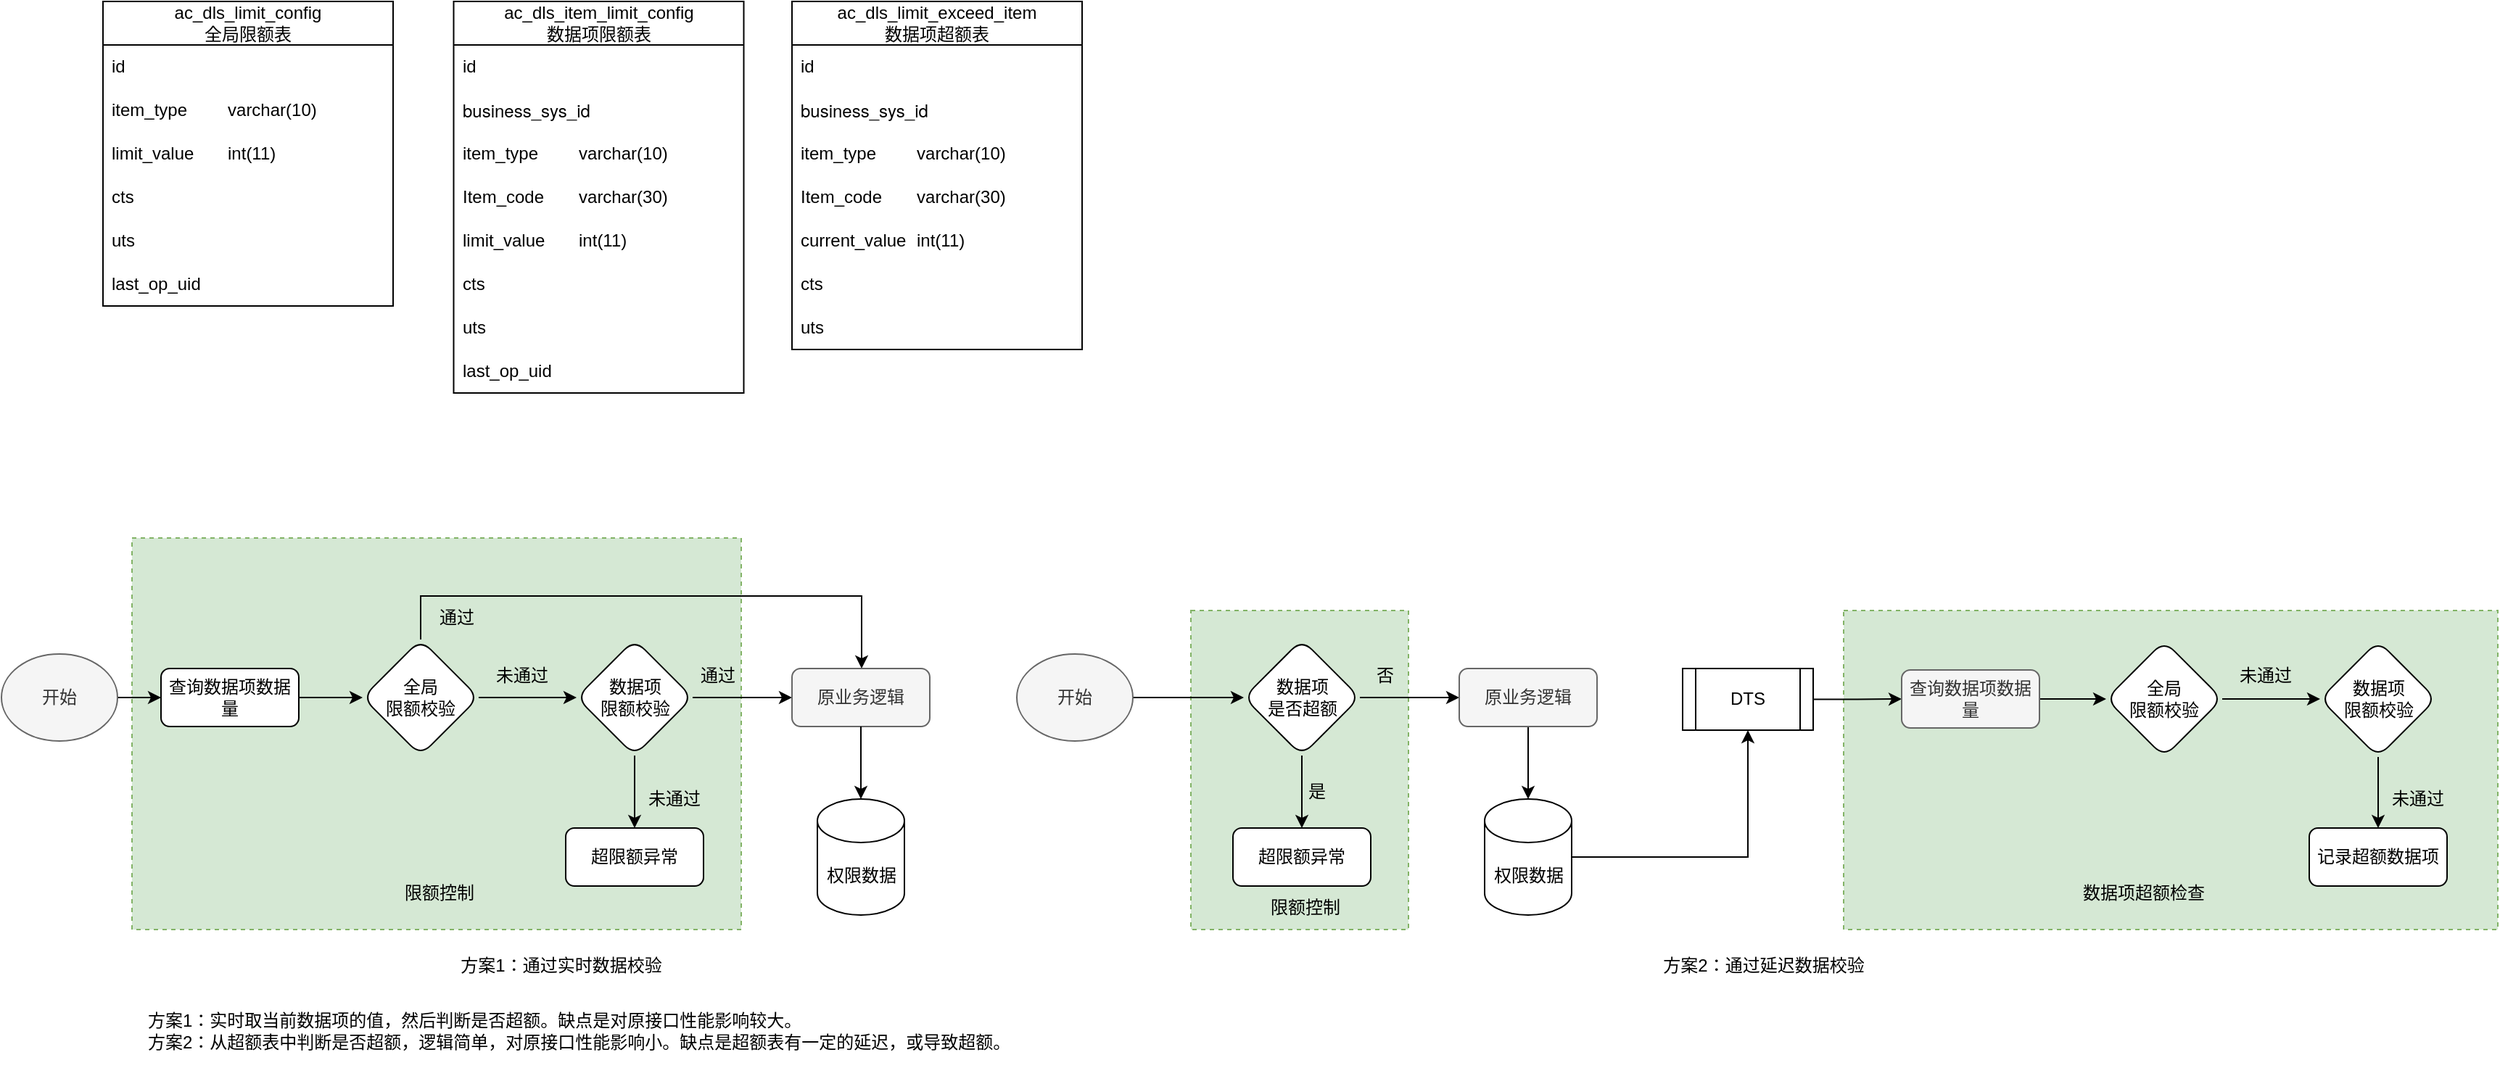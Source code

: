 <mxfile version="24.8.3">
  <diagram name="Page-1" id="qohc_eT8_qNwHsb9JeMf">
    <mxGraphModel dx="2133" dy="835" grid="1" gridSize="10" guides="1" tooltips="1" connect="1" arrows="1" fold="1" page="1" pageScale="1" pageWidth="827" pageHeight="1169" math="0" shadow="0">
      <root>
        <mxCell id="0" />
        <mxCell id="1" parent="0" />
        <mxCell id="C_T3ahLcrMBN9of1P4-y-82" value="" style="rounded=0;whiteSpace=wrap;html=1;dashed=1;fillColor=#d5e8d4;strokeColor=#82b366;" parent="1" vertex="1">
          <mxGeometry x="1220" y="440" width="451" height="220" as="geometry" />
        </mxCell>
        <mxCell id="C_T3ahLcrMBN9of1P4-y-43" value="" style="rounded=0;whiteSpace=wrap;html=1;dashed=1;fillColor=#d5e8d4;strokeColor=#82b366;" parent="1" vertex="1">
          <mxGeometry x="40" y="390" width="420" height="270" as="geometry" />
        </mxCell>
        <mxCell id="C_T3ahLcrMBN9of1P4-y-5" value="ac_dls_item_limit_config&lt;br&gt;数据项限额表" style="swimlane;fontStyle=0;childLayout=stackLayout;horizontal=1;startSize=30;horizontalStack=0;resizeParent=1;resizeParentMax=0;resizeLast=0;collapsible=1;marginBottom=0;whiteSpace=wrap;html=1;" parent="1" vertex="1">
          <mxGeometry x="261.75" y="20" width="200" height="270" as="geometry">
            <mxRectangle x="274" y="270" width="60" height="30" as="alternateBounds" />
          </mxGeometry>
        </mxCell>
        <mxCell id="C_T3ahLcrMBN9of1P4-y-6" value="id" style="text;strokeColor=none;fillColor=none;align=left;verticalAlign=middle;spacingLeft=4;spacingRight=4;overflow=hidden;points=[[0,0.5],[1,0.5]];portConstraint=eastwest;rotatable=0;whiteSpace=wrap;html=1;" parent="C_T3ahLcrMBN9of1P4-y-5" vertex="1">
          <mxGeometry y="30" width="200" height="30" as="geometry" />
        </mxCell>
        <mxCell id="C_T3ahLcrMBN9of1P4-y-27" value="&lt;span style=&quot;font-family: &amp;quot;Helvetica Neue&amp;quot;, Helvetica, Arial, &amp;quot;PingFang SC&amp;quot;, &amp;quot;Heiti SC&amp;quot;, &amp;quot;Hiragino Sans GB&amp;quot;, &amp;quot;Microsoft YaHei&amp;quot;, sans-serif;&quot;&gt;business_sys_id&lt;/span&gt;" style="text;strokeColor=none;fillColor=none;align=left;verticalAlign=middle;spacingLeft=4;spacingRight=4;overflow=hidden;points=[[0,0.5],[1,0.5]];portConstraint=eastwest;rotatable=0;whiteSpace=wrap;html=1;" parent="C_T3ahLcrMBN9of1P4-y-5" vertex="1">
          <mxGeometry y="60" width="200" height="30" as="geometry" />
        </mxCell>
        <mxCell id="C_T3ahLcrMBN9of1P4-y-7" value="item_type&lt;span style=&quot;white-space: pre;&quot;&gt;&#x9;&lt;/span&gt;varchar(10)" style="text;strokeColor=none;fillColor=none;align=left;verticalAlign=middle;spacingLeft=4;spacingRight=4;overflow=hidden;points=[[0,0.5],[1,0.5]];portConstraint=eastwest;rotatable=0;whiteSpace=wrap;html=1;" parent="C_T3ahLcrMBN9of1P4-y-5" vertex="1">
          <mxGeometry y="90" width="200" height="30" as="geometry" />
        </mxCell>
        <mxCell id="C_T3ahLcrMBN9of1P4-y-8" value="Item_code&lt;span style=&quot;white-space: pre;&quot;&gt;&#x9;&lt;/span&gt;varchar(30)" style="text;strokeColor=none;fillColor=none;align=left;verticalAlign=middle;spacingLeft=4;spacingRight=4;overflow=hidden;points=[[0,0.5],[1,0.5]];portConstraint=eastwest;rotatable=0;whiteSpace=wrap;html=1;" parent="C_T3ahLcrMBN9of1P4-y-5" vertex="1">
          <mxGeometry y="120" width="200" height="30" as="geometry" />
        </mxCell>
        <mxCell id="C_T3ahLcrMBN9of1P4-y-9" value="limit_value&lt;span style=&quot;white-space: pre;&quot;&gt;&#x9;&lt;/span&gt;int(11)" style="text;strokeColor=none;fillColor=none;align=left;verticalAlign=middle;spacingLeft=4;spacingRight=4;overflow=hidden;points=[[0,0.5],[1,0.5]];portConstraint=eastwest;rotatable=0;whiteSpace=wrap;html=1;" parent="C_T3ahLcrMBN9of1P4-y-5" vertex="1">
          <mxGeometry y="150" width="200" height="30" as="geometry" />
        </mxCell>
        <mxCell id="C_T3ahLcrMBN9of1P4-y-10" value="cts" style="text;strokeColor=none;fillColor=none;align=left;verticalAlign=middle;spacingLeft=4;spacingRight=4;overflow=hidden;points=[[0,0.5],[1,0.5]];portConstraint=eastwest;rotatable=0;whiteSpace=wrap;html=1;" parent="C_T3ahLcrMBN9of1P4-y-5" vertex="1">
          <mxGeometry y="180" width="200" height="30" as="geometry" />
        </mxCell>
        <mxCell id="C_T3ahLcrMBN9of1P4-y-11" value="uts" style="text;strokeColor=none;fillColor=none;align=left;verticalAlign=middle;spacingLeft=4;spacingRight=4;overflow=hidden;points=[[0,0.5],[1,0.5]];portConstraint=eastwest;rotatable=0;whiteSpace=wrap;html=1;" parent="C_T3ahLcrMBN9of1P4-y-5" vertex="1">
          <mxGeometry y="210" width="200" height="30" as="geometry" />
        </mxCell>
        <mxCell id="C_T3ahLcrMBN9of1P4-y-12" value="last_op_uid" style="text;strokeColor=none;fillColor=none;align=left;verticalAlign=middle;spacingLeft=4;spacingRight=4;overflow=hidden;points=[[0,0.5],[1,0.5]];portConstraint=eastwest;rotatable=0;whiteSpace=wrap;html=1;" parent="C_T3ahLcrMBN9of1P4-y-5" vertex="1">
          <mxGeometry y="240" width="200" height="30" as="geometry" />
        </mxCell>
        <mxCell id="C_T3ahLcrMBN9of1P4-y-13" value="ac_dls_limit_config&lt;br&gt;全局限额表" style="swimlane;fontStyle=0;childLayout=stackLayout;horizontal=1;startSize=30;horizontalStack=0;resizeParent=1;resizeParentMax=0;resizeLast=0;collapsible=1;marginBottom=0;whiteSpace=wrap;html=1;" parent="1" vertex="1">
          <mxGeometry x="20" y="20" width="200" height="210" as="geometry">
            <mxRectangle x="274" y="270" width="60" height="30" as="alternateBounds" />
          </mxGeometry>
        </mxCell>
        <mxCell id="C_T3ahLcrMBN9of1P4-y-14" value="id" style="text;strokeColor=none;fillColor=none;align=left;verticalAlign=middle;spacingLeft=4;spacingRight=4;overflow=hidden;points=[[0,0.5],[1,0.5]];portConstraint=eastwest;rotatable=0;whiteSpace=wrap;html=1;" parent="C_T3ahLcrMBN9of1P4-y-13" vertex="1">
          <mxGeometry y="30" width="200" height="30" as="geometry" />
        </mxCell>
        <mxCell id="C_T3ahLcrMBN9of1P4-y-15" value="item_type&lt;span style=&quot;white-space: pre;&quot;&gt;&#x9;&lt;/span&gt;varchar(10)" style="text;strokeColor=none;fillColor=none;align=left;verticalAlign=middle;spacingLeft=4;spacingRight=4;overflow=hidden;points=[[0,0.5],[1,0.5]];portConstraint=eastwest;rotatable=0;whiteSpace=wrap;html=1;" parent="C_T3ahLcrMBN9of1P4-y-13" vertex="1">
          <mxGeometry y="60" width="200" height="30" as="geometry" />
        </mxCell>
        <mxCell id="C_T3ahLcrMBN9of1P4-y-17" value="limit_value&lt;span style=&quot;white-space: pre;&quot;&gt;&#x9;&lt;/span&gt;int(11)" style="text;strokeColor=none;fillColor=none;align=left;verticalAlign=middle;spacingLeft=4;spacingRight=4;overflow=hidden;points=[[0,0.5],[1,0.5]];portConstraint=eastwest;rotatable=0;whiteSpace=wrap;html=1;" parent="C_T3ahLcrMBN9of1P4-y-13" vertex="1">
          <mxGeometry y="90" width="200" height="30" as="geometry" />
        </mxCell>
        <mxCell id="C_T3ahLcrMBN9of1P4-y-18" value="cts" style="text;strokeColor=none;fillColor=none;align=left;verticalAlign=middle;spacingLeft=4;spacingRight=4;overflow=hidden;points=[[0,0.5],[1,0.5]];portConstraint=eastwest;rotatable=0;whiteSpace=wrap;html=1;" parent="C_T3ahLcrMBN9of1P4-y-13" vertex="1">
          <mxGeometry y="120" width="200" height="30" as="geometry" />
        </mxCell>
        <mxCell id="C_T3ahLcrMBN9of1P4-y-19" value="uts" style="text;strokeColor=none;fillColor=none;align=left;verticalAlign=middle;spacingLeft=4;spacingRight=4;overflow=hidden;points=[[0,0.5],[1,0.5]];portConstraint=eastwest;rotatable=0;whiteSpace=wrap;html=1;" parent="C_T3ahLcrMBN9of1P4-y-13" vertex="1">
          <mxGeometry y="150" width="200" height="30" as="geometry" />
        </mxCell>
        <mxCell id="C_T3ahLcrMBN9of1P4-y-20" value="last_op_uid" style="text;strokeColor=none;fillColor=none;align=left;verticalAlign=middle;spacingLeft=4;spacingRight=4;overflow=hidden;points=[[0,0.5],[1,0.5]];portConstraint=eastwest;rotatable=0;whiteSpace=wrap;html=1;" parent="C_T3ahLcrMBN9of1P4-y-13" vertex="1">
          <mxGeometry y="180" width="200" height="30" as="geometry" />
        </mxCell>
        <mxCell id="C_T3ahLcrMBN9of1P4-y-26" value="" style="edgeStyle=orthogonalEdgeStyle;rounded=0;orthogonalLoop=1;jettySize=auto;html=1;" parent="1" source="C_T3ahLcrMBN9of1P4-y-23" target="C_T3ahLcrMBN9of1P4-y-25" edge="1">
          <mxGeometry relative="1" as="geometry" />
        </mxCell>
        <mxCell id="C_T3ahLcrMBN9of1P4-y-29" value="" style="edgeStyle=orthogonalEdgeStyle;rounded=0;orthogonalLoop=1;jettySize=auto;html=1;" parent="1" source="C_T3ahLcrMBN9of1P4-y-23" target="C_T3ahLcrMBN9of1P4-y-28" edge="1">
          <mxGeometry relative="1" as="geometry">
            <Array as="points">
              <mxPoint x="239" y="430" />
              <mxPoint x="543" y="430" />
            </Array>
          </mxGeometry>
        </mxCell>
        <mxCell id="C_T3ahLcrMBN9of1P4-y-23" value="全局&lt;br&gt;限额校验" style="rhombus;whiteSpace=wrap;html=1;rounded=1;" parent="1" vertex="1">
          <mxGeometry x="199" y="460" width="80" height="80" as="geometry" />
        </mxCell>
        <mxCell id="C_T3ahLcrMBN9of1P4-y-31" style="edgeStyle=orthogonalEdgeStyle;rounded=0;orthogonalLoop=1;jettySize=auto;html=1;" parent="1" source="C_T3ahLcrMBN9of1P4-y-25" target="C_T3ahLcrMBN9of1P4-y-28" edge="1">
          <mxGeometry relative="1" as="geometry" />
        </mxCell>
        <mxCell id="C_T3ahLcrMBN9of1P4-y-35" style="edgeStyle=orthogonalEdgeStyle;rounded=0;orthogonalLoop=1;jettySize=auto;html=1;" parent="1" source="C_T3ahLcrMBN9of1P4-y-25" target="C_T3ahLcrMBN9of1P4-y-34" edge="1">
          <mxGeometry relative="1" as="geometry" />
        </mxCell>
        <mxCell id="C_T3ahLcrMBN9of1P4-y-25" value="数据项&lt;br&gt;限额校验" style="rhombus;whiteSpace=wrap;html=1;rounded=1;" parent="1" vertex="1">
          <mxGeometry x="346.5" y="460" width="80" height="80" as="geometry" />
        </mxCell>
        <mxCell id="C_T3ahLcrMBN9of1P4-y-28" value="原业务逻辑" style="whiteSpace=wrap;html=1;rounded=1;fillColor=#f5f5f5;strokeColor=#666666;fontColor=#333333;" parent="1" vertex="1">
          <mxGeometry x="495" y="480" width="95" height="40" as="geometry" />
        </mxCell>
        <mxCell id="C_T3ahLcrMBN9of1P4-y-34" value="超限额异常" style="whiteSpace=wrap;html=1;rounded=1;" parent="1" vertex="1">
          <mxGeometry x="339" y="590" width="95" height="40" as="geometry" />
        </mxCell>
        <mxCell id="C_T3ahLcrMBN9of1P4-y-37" value="通过" style="text;html=1;align=center;verticalAlign=middle;whiteSpace=wrap;rounded=0;" parent="1" vertex="1">
          <mxGeometry x="233.5" y="430" width="60" height="30" as="geometry" />
        </mxCell>
        <mxCell id="C_T3ahLcrMBN9of1P4-y-38" value="通过" style="text;html=1;align=center;verticalAlign=middle;whiteSpace=wrap;rounded=0;" parent="1" vertex="1">
          <mxGeometry x="414" y="470" width="60" height="30" as="geometry" />
        </mxCell>
        <mxCell id="C_T3ahLcrMBN9of1P4-y-39" value="未通过" style="text;html=1;align=center;verticalAlign=middle;whiteSpace=wrap;rounded=0;" parent="1" vertex="1">
          <mxGeometry x="384" y="555" width="60" height="30" as="geometry" />
        </mxCell>
        <mxCell id="C_T3ahLcrMBN9of1P4-y-40" value="未通过" style="text;html=1;align=center;verticalAlign=middle;whiteSpace=wrap;rounded=0;" parent="1" vertex="1">
          <mxGeometry x="279" y="470" width="60" height="30" as="geometry" />
        </mxCell>
        <mxCell id="C_T3ahLcrMBN9of1P4-y-42" style="edgeStyle=orthogonalEdgeStyle;rounded=0;orthogonalLoop=1;jettySize=auto;html=1;" parent="1" source="C_T3ahLcrMBN9of1P4-y-41" target="o633ZoS6AJ5Oe4X6fH7--11" edge="1">
          <mxGeometry relative="1" as="geometry" />
        </mxCell>
        <mxCell id="C_T3ahLcrMBN9of1P4-y-41" value="开始" style="ellipse;whiteSpace=wrap;html=1;fillColor=#f5f5f5;strokeColor=#666666;fontColor=#333333;" parent="1" vertex="1">
          <mxGeometry x="-50" y="470" width="80" height="60" as="geometry" />
        </mxCell>
        <mxCell id="C_T3ahLcrMBN9of1P4-y-44" value="限额控制" style="text;html=1;align=center;verticalAlign=middle;whiteSpace=wrap;rounded=0;" parent="1" vertex="1">
          <mxGeometry x="210" y="620" width="83.5" height="30" as="geometry" />
        </mxCell>
        <mxCell id="C_T3ahLcrMBN9of1P4-y-45" value="ac_dls_limit_exceed_item&lt;br&gt;数据项超额表" style="swimlane;fontStyle=0;childLayout=stackLayout;horizontal=1;startSize=30;horizontalStack=0;resizeParent=1;resizeParentMax=0;resizeLast=0;collapsible=1;marginBottom=0;whiteSpace=wrap;html=1;" parent="1" vertex="1">
          <mxGeometry x="495" y="20" width="200" height="240" as="geometry">
            <mxRectangle x="274" y="270" width="60" height="30" as="alternateBounds" />
          </mxGeometry>
        </mxCell>
        <mxCell id="C_T3ahLcrMBN9of1P4-y-46" value="id" style="text;strokeColor=none;fillColor=none;align=left;verticalAlign=middle;spacingLeft=4;spacingRight=4;overflow=hidden;points=[[0,0.5],[1,0.5]];portConstraint=eastwest;rotatable=0;whiteSpace=wrap;html=1;" parent="C_T3ahLcrMBN9of1P4-y-45" vertex="1">
          <mxGeometry y="30" width="200" height="30" as="geometry" />
        </mxCell>
        <mxCell id="C_T3ahLcrMBN9of1P4-y-47" value="&lt;span style=&quot;font-family: &amp;quot;Helvetica Neue&amp;quot;, Helvetica, Arial, &amp;quot;PingFang SC&amp;quot;, &amp;quot;Heiti SC&amp;quot;, &amp;quot;Hiragino Sans GB&amp;quot;, &amp;quot;Microsoft YaHei&amp;quot;, sans-serif;&quot;&gt;business_sys_id&lt;/span&gt;" style="text;strokeColor=none;fillColor=none;align=left;verticalAlign=middle;spacingLeft=4;spacingRight=4;overflow=hidden;points=[[0,0.5],[1,0.5]];portConstraint=eastwest;rotatable=0;whiteSpace=wrap;html=1;" parent="C_T3ahLcrMBN9of1P4-y-45" vertex="1">
          <mxGeometry y="60" width="200" height="30" as="geometry" />
        </mxCell>
        <mxCell id="C_T3ahLcrMBN9of1P4-y-48" value="item_type&lt;span style=&quot;white-space: pre;&quot;&gt;&#x9;&lt;/span&gt;varchar(10)" style="text;strokeColor=none;fillColor=none;align=left;verticalAlign=middle;spacingLeft=4;spacingRight=4;overflow=hidden;points=[[0,0.5],[1,0.5]];portConstraint=eastwest;rotatable=0;whiteSpace=wrap;html=1;" parent="C_T3ahLcrMBN9of1P4-y-45" vertex="1">
          <mxGeometry y="90" width="200" height="30" as="geometry" />
        </mxCell>
        <mxCell id="C_T3ahLcrMBN9of1P4-y-49" value="Item_code&lt;span style=&quot;white-space: pre;&quot;&gt;&#x9;&lt;/span&gt;varchar(30)" style="text;strokeColor=none;fillColor=none;align=left;verticalAlign=middle;spacingLeft=4;spacingRight=4;overflow=hidden;points=[[0,0.5],[1,0.5]];portConstraint=eastwest;rotatable=0;whiteSpace=wrap;html=1;" parent="C_T3ahLcrMBN9of1P4-y-45" vertex="1">
          <mxGeometry y="120" width="200" height="30" as="geometry" />
        </mxCell>
        <mxCell id="C_T3ahLcrMBN9of1P4-y-50" value="current_value&lt;span style=&quot;white-space: pre;&quot;&gt;&#x9;&lt;/span&gt;int(11)" style="text;strokeColor=none;fillColor=none;align=left;verticalAlign=middle;spacingLeft=4;spacingRight=4;overflow=hidden;points=[[0,0.5],[1,0.5]];portConstraint=eastwest;rotatable=0;whiteSpace=wrap;html=1;" parent="C_T3ahLcrMBN9of1P4-y-45" vertex="1">
          <mxGeometry y="150" width="200" height="30" as="geometry" />
        </mxCell>
        <mxCell id="C_T3ahLcrMBN9of1P4-y-51" value="cts" style="text;strokeColor=none;fillColor=none;align=left;verticalAlign=middle;spacingLeft=4;spacingRight=4;overflow=hidden;points=[[0,0.5],[1,0.5]];portConstraint=eastwest;rotatable=0;whiteSpace=wrap;html=1;" parent="C_T3ahLcrMBN9of1P4-y-45" vertex="1">
          <mxGeometry y="180" width="200" height="30" as="geometry" />
        </mxCell>
        <mxCell id="C_T3ahLcrMBN9of1P4-y-52" value="uts" style="text;strokeColor=none;fillColor=none;align=left;verticalAlign=middle;spacingLeft=4;spacingRight=4;overflow=hidden;points=[[0,0.5],[1,0.5]];portConstraint=eastwest;rotatable=0;whiteSpace=wrap;html=1;" parent="C_T3ahLcrMBN9of1P4-y-45" vertex="1">
          <mxGeometry y="210" width="200" height="30" as="geometry" />
        </mxCell>
        <mxCell id="C_T3ahLcrMBN9of1P4-y-54" value="" style="rounded=0;whiteSpace=wrap;html=1;dashed=1;fillColor=#d5e8d4;strokeColor=#82b366;" parent="1" vertex="1">
          <mxGeometry x="770" y="440" width="150" height="220" as="geometry" />
        </mxCell>
        <mxCell id="C_T3ahLcrMBN9of1P4-y-58" style="edgeStyle=orthogonalEdgeStyle;rounded=0;orthogonalLoop=1;jettySize=auto;html=1;" parent="1" source="C_T3ahLcrMBN9of1P4-y-60" target="C_T3ahLcrMBN9of1P4-y-61" edge="1">
          <mxGeometry relative="1" as="geometry" />
        </mxCell>
        <mxCell id="C_T3ahLcrMBN9of1P4-y-59" style="edgeStyle=orthogonalEdgeStyle;rounded=0;orthogonalLoop=1;jettySize=auto;html=1;" parent="1" source="C_T3ahLcrMBN9of1P4-y-60" target="C_T3ahLcrMBN9of1P4-y-62" edge="1">
          <mxGeometry relative="1" as="geometry" />
        </mxCell>
        <mxCell id="C_T3ahLcrMBN9of1P4-y-60" value="数据项&lt;br&gt;是否超额" style="rhombus;whiteSpace=wrap;html=1;rounded=1;" parent="1" vertex="1">
          <mxGeometry x="806.5" y="460" width="80" height="80" as="geometry" />
        </mxCell>
        <mxCell id="C_T3ahLcrMBN9of1P4-y-74" style="edgeStyle=orthogonalEdgeStyle;rounded=0;orthogonalLoop=1;jettySize=auto;html=1;" parent="1" source="C_T3ahLcrMBN9of1P4-y-61" target="C_T3ahLcrMBN9of1P4-y-73" edge="1">
          <mxGeometry relative="1" as="geometry" />
        </mxCell>
        <mxCell id="C_T3ahLcrMBN9of1P4-y-61" value="原业务逻辑" style="whiteSpace=wrap;html=1;rounded=1;fillColor=#f5f5f5;strokeColor=#666666;fontColor=#333333;" parent="1" vertex="1">
          <mxGeometry x="955" y="480" width="95" height="40" as="geometry" />
        </mxCell>
        <mxCell id="C_T3ahLcrMBN9of1P4-y-62" value="超限额异常" style="whiteSpace=wrap;html=1;rounded=1;" parent="1" vertex="1">
          <mxGeometry x="799" y="590" width="95" height="40" as="geometry" />
        </mxCell>
        <mxCell id="C_T3ahLcrMBN9of1P4-y-64" value="否" style="text;html=1;align=center;verticalAlign=middle;whiteSpace=wrap;rounded=0;" parent="1" vertex="1">
          <mxGeometry x="874" y="470" width="60" height="30" as="geometry" />
        </mxCell>
        <mxCell id="C_T3ahLcrMBN9of1P4-y-65" value="是" style="text;html=1;align=center;verticalAlign=middle;whiteSpace=wrap;rounded=0;" parent="1" vertex="1">
          <mxGeometry x="827.25" y="550" width="60" height="30" as="geometry" />
        </mxCell>
        <mxCell id="C_T3ahLcrMBN9of1P4-y-67" style="edgeStyle=orthogonalEdgeStyle;rounded=0;orthogonalLoop=1;jettySize=auto;html=1;" parent="1" source="C_T3ahLcrMBN9of1P4-y-68" target="C_T3ahLcrMBN9of1P4-y-60" edge="1">
          <mxGeometry relative="1" as="geometry">
            <mxPoint x="659" y="500" as="targetPoint" />
          </mxGeometry>
        </mxCell>
        <mxCell id="C_T3ahLcrMBN9of1P4-y-68" value="开始" style="ellipse;whiteSpace=wrap;html=1;fillColor=#f5f5f5;strokeColor=#666666;fontColor=#333333;" parent="1" vertex="1">
          <mxGeometry x="650" y="470" width="80" height="60" as="geometry" />
        </mxCell>
        <mxCell id="C_T3ahLcrMBN9of1P4-y-70" value="方案1：通过实时数据校验" style="text;html=1;align=center;verticalAlign=middle;whiteSpace=wrap;rounded=0;" parent="1" vertex="1">
          <mxGeometry x="261.75" y="670" width="148.25" height="30" as="geometry" />
        </mxCell>
        <mxCell id="C_T3ahLcrMBN9of1P4-y-71" value="方案2：通过延迟数据校验" style="text;html=1;align=center;verticalAlign=middle;whiteSpace=wrap;rounded=0;" parent="1" vertex="1">
          <mxGeometry x="1080" y="670" width="170" height="30" as="geometry" />
        </mxCell>
        <mxCell id="C_T3ahLcrMBN9of1P4-y-72" value="方案1：实时取当前数据项的值，然后判断是否超额。缺点是对原接口性能影响较大。&lt;br&gt;方案2：从超额表中判断是否超额，逻辑简单，对原接口性能影响小。缺点是超额表有一定的延迟，或导致超额。" style="text;html=1;align=left;verticalAlign=middle;whiteSpace=wrap;rounded=0;" parent="1" vertex="1">
          <mxGeometry x="48.5" y="700" width="611.5" height="60" as="geometry" />
        </mxCell>
        <mxCell id="C_T3ahLcrMBN9of1P4-y-76" value="" style="edgeStyle=orthogonalEdgeStyle;rounded=0;orthogonalLoop=1;jettySize=auto;html=1;" parent="1" source="C_T3ahLcrMBN9of1P4-y-73" target="C_T3ahLcrMBN9of1P4-y-75" edge="1">
          <mxGeometry relative="1" as="geometry" />
        </mxCell>
        <mxCell id="C_T3ahLcrMBN9of1P4-y-73" value="权限数据" style="shape=cylinder3;whiteSpace=wrap;html=1;boundedLbl=1;backgroundOutline=1;size=15;" parent="1" vertex="1">
          <mxGeometry x="972.5" y="570" width="60" height="80" as="geometry" />
        </mxCell>
        <mxCell id="C_T3ahLcrMBN9of1P4-y-95" style="edgeStyle=orthogonalEdgeStyle;rounded=0;orthogonalLoop=1;jettySize=auto;html=1;" parent="1" source="o633ZoS6AJ5Oe4X6fH7--13" target="C_T3ahLcrMBN9of1P4-y-88" edge="1">
          <mxGeometry relative="1" as="geometry">
            <mxPoint x="1340" y="501.3" as="sourcePoint" />
          </mxGeometry>
        </mxCell>
        <mxCell id="o633ZoS6AJ5Oe4X6fH7--14" style="edgeStyle=orthogonalEdgeStyle;rounded=0;orthogonalLoop=1;jettySize=auto;html=1;" edge="1" parent="1" source="C_T3ahLcrMBN9of1P4-y-75" target="o633ZoS6AJ5Oe4X6fH7--13">
          <mxGeometry relative="1" as="geometry" />
        </mxCell>
        <mxCell id="C_T3ahLcrMBN9of1P4-y-75" value="DTS" style="shape=process;whiteSpace=wrap;html=1;backgroundOutline=1;" parent="1" vertex="1">
          <mxGeometry x="1109" y="480" width="90" height="42.5" as="geometry" />
        </mxCell>
        <mxCell id="C_T3ahLcrMBN9of1P4-y-84" value="限额控制" style="text;html=1;align=center;verticalAlign=middle;whiteSpace=wrap;rounded=0;" parent="1" vertex="1">
          <mxGeometry x="806.5" y="630" width="83.5" height="30" as="geometry" />
        </mxCell>
        <mxCell id="C_T3ahLcrMBN9of1P4-y-85" value="数据项超额检查" style="text;html=1;align=center;verticalAlign=middle;whiteSpace=wrap;rounded=0;" parent="1" vertex="1">
          <mxGeometry x="1382" y="620" width="90" height="30" as="geometry" />
        </mxCell>
        <mxCell id="C_T3ahLcrMBN9of1P4-y-86" value="权限数据" style="shape=cylinder3;whiteSpace=wrap;html=1;boundedLbl=1;backgroundOutline=1;size=15;" parent="1" vertex="1">
          <mxGeometry x="512.5" y="570" width="60" height="80" as="geometry" />
        </mxCell>
        <mxCell id="C_T3ahLcrMBN9of1P4-y-87" style="edgeStyle=orthogonalEdgeStyle;rounded=0;orthogonalLoop=1;jettySize=auto;html=1;entryX=0.5;entryY=0;entryDx=0;entryDy=0;entryPerimeter=0;" parent="1" source="C_T3ahLcrMBN9of1P4-y-28" target="C_T3ahLcrMBN9of1P4-y-86" edge="1">
          <mxGeometry relative="1" as="geometry" />
        </mxCell>
        <mxCell id="C_T3ahLcrMBN9of1P4-y-93" style="edgeStyle=orthogonalEdgeStyle;rounded=0;orthogonalLoop=1;jettySize=auto;html=1;" parent="1" source="C_T3ahLcrMBN9of1P4-y-88" target="C_T3ahLcrMBN9of1P4-y-89" edge="1">
          <mxGeometry relative="1" as="geometry" />
        </mxCell>
        <mxCell id="C_T3ahLcrMBN9of1P4-y-88" value="全局&lt;br&gt;限额校验" style="rhombus;whiteSpace=wrap;html=1;rounded=1;" parent="1" vertex="1">
          <mxGeometry x="1401" y="461" width="80" height="80" as="geometry" />
        </mxCell>
        <mxCell id="C_T3ahLcrMBN9of1P4-y-94" style="edgeStyle=orthogonalEdgeStyle;rounded=0;orthogonalLoop=1;jettySize=auto;html=1;" parent="1" source="C_T3ahLcrMBN9of1P4-y-89" target="C_T3ahLcrMBN9of1P4-y-90" edge="1">
          <mxGeometry relative="1" as="geometry" />
        </mxCell>
        <mxCell id="C_T3ahLcrMBN9of1P4-y-89" value="数据项&lt;br&gt;限额校验" style="rhombus;whiteSpace=wrap;html=1;rounded=1;" parent="1" vertex="1">
          <mxGeometry x="1548.5" y="461" width="80" height="80" as="geometry" />
        </mxCell>
        <mxCell id="C_T3ahLcrMBN9of1P4-y-90" value="记录超额数据项" style="whiteSpace=wrap;html=1;rounded=1;" parent="1" vertex="1">
          <mxGeometry x="1541" y="590" width="95" height="40" as="geometry" />
        </mxCell>
        <mxCell id="C_T3ahLcrMBN9of1P4-y-91" value="未通过" style="text;html=1;align=center;verticalAlign=middle;whiteSpace=wrap;rounded=0;" parent="1" vertex="1">
          <mxGeometry x="1586" y="555" width="60" height="30" as="geometry" />
        </mxCell>
        <mxCell id="C_T3ahLcrMBN9of1P4-y-92" value="未通过" style="text;html=1;align=center;verticalAlign=middle;whiteSpace=wrap;rounded=0;" parent="1" vertex="1">
          <mxGeometry x="1481" y="470" width="60" height="30" as="geometry" />
        </mxCell>
        <mxCell id="o633ZoS6AJ5Oe4X6fH7--12" style="edgeStyle=orthogonalEdgeStyle;rounded=0;orthogonalLoop=1;jettySize=auto;html=1;" edge="1" parent="1" source="o633ZoS6AJ5Oe4X6fH7--11" target="C_T3ahLcrMBN9of1P4-y-23">
          <mxGeometry relative="1" as="geometry" />
        </mxCell>
        <mxCell id="o633ZoS6AJ5Oe4X6fH7--11" value="查询数据项数据量" style="whiteSpace=wrap;html=1;rounded=1;" vertex="1" parent="1">
          <mxGeometry x="60" y="480" width="95" height="40" as="geometry" />
        </mxCell>
        <mxCell id="o633ZoS6AJ5Oe4X6fH7--13" value="查询数据项数据量" style="whiteSpace=wrap;html=1;rounded=1;fillColor=#f5f5f5;strokeColor=#666666;fontColor=#333333;" vertex="1" parent="1">
          <mxGeometry x="1260" y="481" width="95" height="40" as="geometry" />
        </mxCell>
      </root>
    </mxGraphModel>
  </diagram>
</mxfile>
